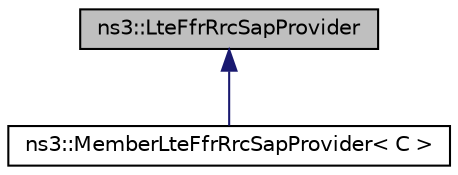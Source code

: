 digraph "ns3::LteFfrRrcSapProvider"
{
 // LATEX_PDF_SIZE
  edge [fontname="Helvetica",fontsize="10",labelfontname="Helvetica",labelfontsize="10"];
  node [fontname="Helvetica",fontsize="10",shape=record];
  Node1 [label="ns3::LteFfrRrcSapProvider",height=0.2,width=0.4,color="black", fillcolor="grey75", style="filled", fontcolor="black",tooltip="Service Access Point (SAP) offered by the Frequency Reuse algorithm instance to the eNodeB RRC instan..."];
  Node1 -> Node2 [dir="back",color="midnightblue",fontsize="10",style="solid",fontname="Helvetica"];
  Node2 [label="ns3::MemberLteFfrRrcSapProvider\< C \>",height=0.2,width=0.4,color="black", fillcolor="white", style="filled",URL="$classns3_1_1_member_lte_ffr_rrc_sap_provider.html",tooltip="Template for the implementation of the LteFfrRrcSapProvider as a member of an owner class of type C t..."];
}
